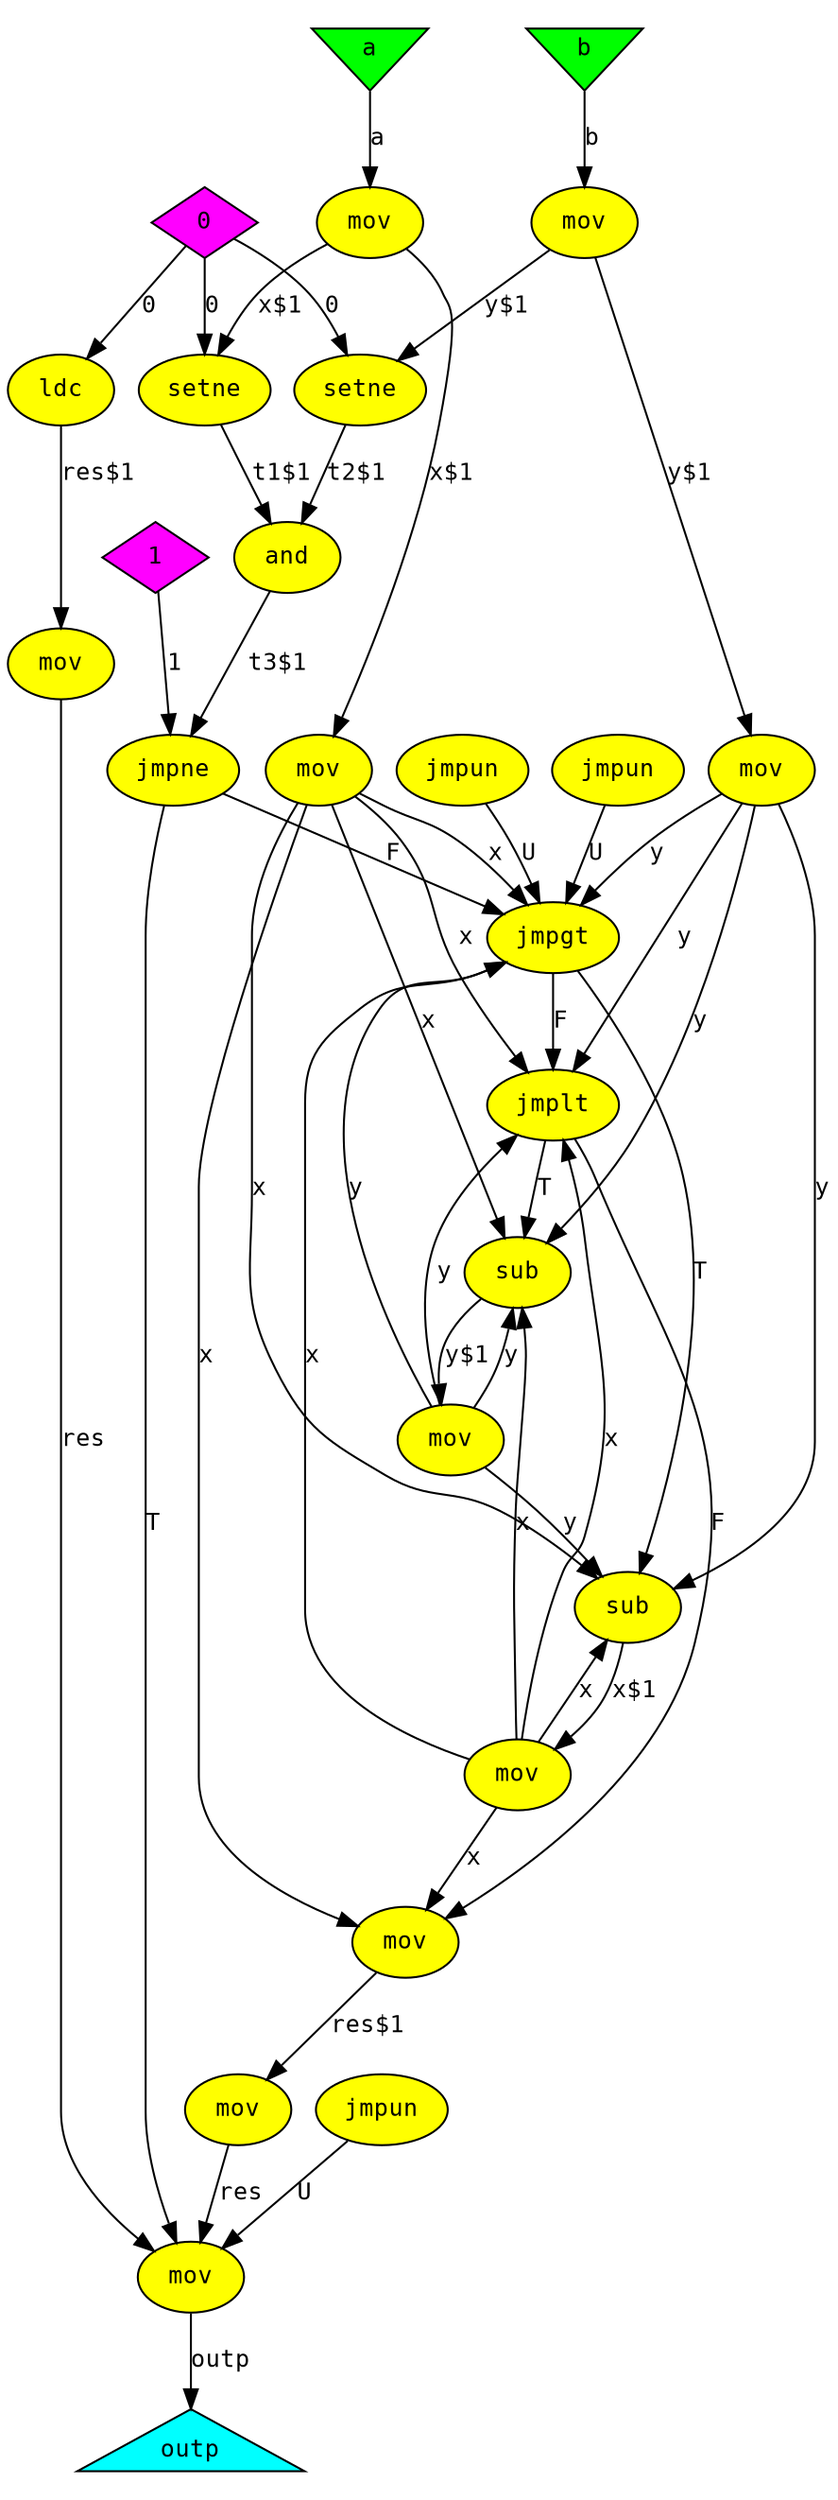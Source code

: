 digraph gcd
{
  graph [rankdir="TB", nodesep = "0.175"];
  node [fontname="Courier", fontsize="12", style="filled"];
  edge [fontname="Courier", fontsize="12"];

  a  [label="a", ntype="invar", argix="0", dataspec="u16", bb="-1", shape="invtriangle", fillcolor="green"];
  and_4  [label="and", ntype="operation", argix="-1", dataspec="na", bb="1", shape="ellipse", fillcolor="yellow"];
  b  [label="b", ntype="invar", argix="1", dataspec="u16", bb="-1", shape="invtriangle", fillcolor="green"];
  cnst0  [label="0", ntype="constant", argix="-1", dataspec="u16", bb="-1", shape="diamond", fillcolor="magenta"];
  cnst1  [label="1", ntype="constant", argix="-1", dataspec="u16", bb="-1", shape="diamond", fillcolor="magenta"];
  jmpgt_10  [label="jmpgt", ntype="operation", argix="-1", dataspec="na", bb="2", shape="ellipse", fillcolor="yellow"];
  jmplt_11  [label="jmplt", ntype="operation", argix="-1", dataspec="na", bb="3", shape="ellipse", fillcolor="yellow"];
  jmpne_9  [label="jmpne", ntype="operation", argix="-1", dataspec="na", bb="1", shape="ellipse", fillcolor="yellow"];
  jmpun_14  [label="jmpun", ntype="operation", argix="-1", dataspec="na", bb="4", shape="ellipse", fillcolor="yellow"];
  jmpun_17  [label="jmpun", ntype="operation", argix="-1", dataspec="na", bb="5", shape="ellipse", fillcolor="yellow"];
  jmpun_20  [label="jmpun", ntype="operation", argix="-1", dataspec="na", bb="6", shape="ellipse", fillcolor="yellow"];
  ldc_5  [label="ldc", ntype="operation", argix="-1", dataspec="na", bb="1", shape="ellipse", fillcolor="yellow"];
  mov_0  [label="mov", ntype="operation", argix="-1", dataspec="na", bb="1", shape="ellipse", fillcolor="yellow"];
  mov_1  [label="mov", ntype="operation", argix="-1", dataspec="na", bb="1", shape="ellipse", fillcolor="yellow"];
  mov_12  [label="mov", ntype="operation", argix="-1", dataspec="na", bb="4", shape="ellipse", fillcolor="yellow"];
  mov_13  [label="mov", ntype="operation", argix="-1", dataspec="na", bb="4", shape="ellipse", fillcolor="yellow"];
  mov_16  [label="mov", ntype="operation", argix="-1", dataspec="na", bb="5", shape="ellipse", fillcolor="yellow"];
  mov_19  [label="mov", ntype="operation", argix="-1", dataspec="na", bb="6", shape="ellipse", fillcolor="yellow"];
  mov_21  [label="mov", ntype="operation", argix="-1", dataspec="na", bb="7", shape="ellipse", fillcolor="yellow"];
  mov_6  [label="mov", ntype="operation", argix="-1", dataspec="na", bb="1", shape="ellipse", fillcolor="yellow"];
  mov_7  [label="mov", ntype="operation", argix="-1", dataspec="na", bb="1", shape="ellipse", fillcolor="yellow"];
  mov_8  [label="mov", ntype="operation", argix="-1", dataspec="na", bb="1", shape="ellipse", fillcolor="yellow"];
  outp  [label="outp", ntype="outvar", argix="0", dataspec="u16", bb="-1", shape="triangle", fillcolor="cyan"];
  setne_2  [label="setne", ntype="operation", argix="-1", dataspec="na", bb="1", shape="ellipse", fillcolor="yellow"];
  setne_3  [label="setne", ntype="operation", argix="-1", dataspec="na", bb="1", shape="ellipse", fillcolor="yellow"];
  sub_15  [label="sub", ntype="operation", argix="-1", dataspec="na", bb="5", shape="ellipse", fillcolor="yellow"];
  sub_18  [label="sub", ntype="operation", argix="-1", dataspec="na", bb="6", shape="ellipse", fillcolor="yellow"];

  a -> mov_0  [label="a", etype="D", vtype="inarg", order="1", argix="-1", dataspec="u16"];
  and_4 -> jmpne_9  [label="t3$1", etype="D", vtype="localvar", order="1", argix="-1", dataspec="u16"];
  b -> mov_1  [label="b", etype="D", vtype="inarg", order="1", argix="-1", dataspec="u16"];
  cnst0 -> ldc_5  [label="0", etype="D", vtype="globalvar", order="1", argix="-1", dataspec="u16"];
  cnst0 -> setne_2  [label="0", etype="D", vtype="globalvar", order="2", argix="-1", dataspec="u16"];
  cnst0 -> setne_3  [label="0", etype="D", vtype="globalvar", order="2", argix="-1", dataspec="u16"];
  cnst1 -> jmpne_9  [label="1", etype="D", vtype="globalvar", order="2", argix="-1", dataspec="u16"];
  jmpgt_10 -> jmplt_11  [label="F", etype="F", order="2", argix="-1", dataspec="u1"];
  jmpgt_10 -> sub_15  [label="T", etype="T", order="1", argix="-1", dataspec="u1"];
  jmplt_11 -> mov_12  [label="F", etype="F", order="2", argix="-1", dataspec="u1"];
  jmplt_11 -> sub_18  [label="T", etype="T", order="1", argix="-1", dataspec="u1"];
  jmpne_9 -> jmpgt_10  [label="F", etype="F", order="2", argix="-1", dataspec="u1"];
  jmpne_9 -> mov_21  [label="T", etype="T", order="1", argix="-1", dataspec="u1"];
  jmpun_14 -> mov_21  [label="U", etype="U", order="1", argix="-1", dataspec="u1"];
  jmpun_17 -> jmpgt_10  [label="U", etype="U", order="1", argix="-1", dataspec="u1"];
  jmpun_20 -> jmpgt_10  [label="U", etype="U", order="1", argix="-1", dataspec="u1"];
  ldc_5 -> mov_8  [label="res$1", etype="D", vtype="localvar", order="1", argix="-1", dataspec="u16"];
  mov_0 -> mov_6  [label="x$1", etype="D", vtype="localvar", order="1", argix="-1", dataspec="u16"];
  mov_0 -> setne_2  [label="x$1", etype="D", vtype="localvar", order="1", argix="-1", dataspec="u16"];
  mov_12 -> mov_13  [label="res$1", etype="D", vtype="localvar", order="1", argix="-1", dataspec="u16"];
  mov_13 -> mov_21  [label="res", etype="D", vtype="localvar", order="1", argix="-1", dataspec="u16"];
  mov_16 -> jmpgt_10  [label="x", etype="D", vtype="localvar", order="1", argix="-1", dataspec="u16"];
  mov_16 -> jmplt_11  [label="x", etype="D", vtype="localvar", order="1", argix="-1", dataspec="u16"];
  mov_16 -> mov_12  [label="x", etype="D", vtype="localvar", order="1", argix="-1", dataspec="u16"];
  mov_16 -> sub_15  [label="x", etype="D", vtype="localvar", order="1", argix="-1", dataspec="u16"];
  mov_16 -> sub_18  [label="x", etype="D", vtype="localvar", order="2", argix="-1", dataspec="u16"];
  mov_19 -> jmpgt_10  [label="y", etype="D", vtype="localvar", order="2", argix="-1", dataspec="u16"];
  mov_19 -> jmplt_11  [label="y", etype="D", vtype="localvar", order="2", argix="-1", dataspec="u16"];
  mov_19 -> sub_15  [label="y", etype="D", vtype="localvar", order="2", argix="-1", dataspec="u16"];
  mov_19 -> sub_18  [label="y", etype="D", vtype="localvar", order="1", argix="-1", dataspec="u16"];
  mov_1 -> mov_7  [label="y$1", etype="D", vtype="localvar", order="1", argix="-1", dataspec="u16"];
  mov_1 -> setne_3  [label="y$1", etype="D", vtype="localvar", order="1", argix="-1", dataspec="u16"];
  mov_21 -> outp  [label="outp", etype="D", vtype="outarg", order="1", argix="-1", dataspec="u16"];
  mov_6 -> jmpgt_10  [label="x", etype="D", vtype="localvar", order="1", argix="-1", dataspec="u16"];
  mov_6 -> jmplt_11  [label="x", etype="D", vtype="localvar", order="1", argix="-1", dataspec="u16"];
  mov_6 -> mov_12  [label="x", etype="D", vtype="localvar", order="1", argix="-1", dataspec="u16"];
  mov_6 -> sub_15  [label="x", etype="D", vtype="localvar", order="1", argix="-1", dataspec="u16"];
  mov_6 -> sub_18  [label="x", etype="D", vtype="localvar", order="2", argix="-1", dataspec="u16"];
  mov_7 -> jmpgt_10  [label="y", etype="D", vtype="localvar", order="2", argix="-1", dataspec="u16"];
  mov_7 -> jmplt_11  [label="y", etype="D", vtype="localvar", order="2", argix="-1", dataspec="u16"];
  mov_7 -> sub_15  [label="y", etype="D", vtype="localvar", order="2", argix="-1", dataspec="u16"];
  mov_7 -> sub_18  [label="y", etype="D", vtype="localvar", order="1", argix="-1", dataspec="u16"];
  mov_8 -> mov_21  [label="res", etype="D", vtype="localvar", order="1", argix="-1", dataspec="u16"];
  setne_2 -> and_4  [label="t1$1", etype="D", vtype="localvar", order="1", argix="-1", dataspec="u16"];
  setne_3 -> and_4  [label="t2$1", etype="D", vtype="localvar", order="2", argix="-1", dataspec="u16"];
  sub_15 -> mov_16  [label="x$1", etype="D", vtype="localvar", order="1", argix="-1", dataspec="u16"];
  sub_18 -> mov_19  [label="y$1", etype="D", vtype="localvar", order="1", argix="-1", dataspec="u16"];

}
